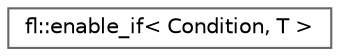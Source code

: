digraph "Graphical Class Hierarchy"
{
 // LATEX_PDF_SIZE
  bgcolor="transparent";
  edge [fontname=Helvetica,fontsize=10,labelfontname=Helvetica,labelfontsize=10];
  node [fontname=Helvetica,fontsize=10,shape=box,height=0.2,width=0.4];
  rankdir="LR";
  Node0 [id="Node000000",label="fl::enable_if\< Condition, T \>",height=0.2,width=0.4,color="grey40", fillcolor="white", style="filled",URL="$d4/d36/namespacefl.html#d5/d67/structfl_1_1enable__if",tooltip=" "];
}
